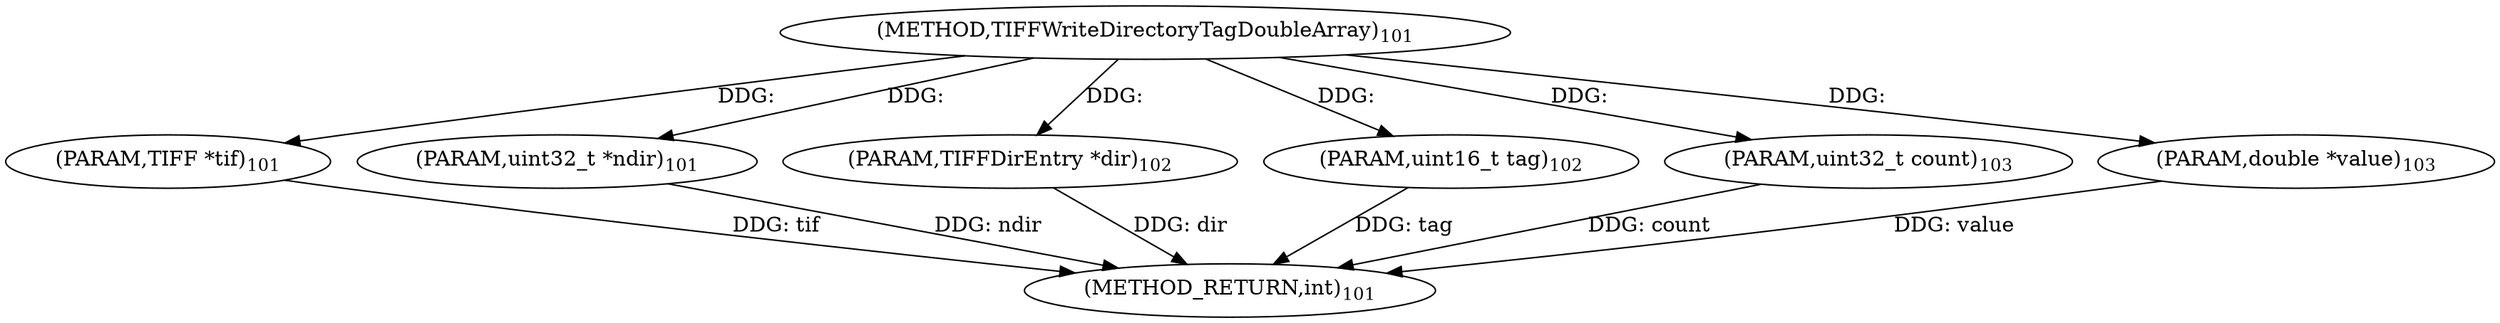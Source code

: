digraph "TIFFWriteDirectoryTagDoubleArray" {  
"64095" [label = <(METHOD,TIFFWriteDirectoryTagDoubleArray)<SUB>101</SUB>> ]
"64102" [label = <(METHOD_RETURN,int)<SUB>101</SUB>> ]
"64096" [label = <(PARAM,TIFF *tif)<SUB>101</SUB>> ]
"64097" [label = <(PARAM,uint32_t *ndir)<SUB>101</SUB>> ]
"64098" [label = <(PARAM,TIFFDirEntry *dir)<SUB>102</SUB>> ]
"64099" [label = <(PARAM,uint16_t tag)<SUB>102</SUB>> ]
"64100" [label = <(PARAM,uint32_t count)<SUB>103</SUB>> ]
"64101" [label = <(PARAM,double *value)<SUB>103</SUB>> ]
  "64096" -> "64102"  [ label = "DDG: tif"] 
  "64097" -> "64102"  [ label = "DDG: ndir"] 
  "64098" -> "64102"  [ label = "DDG: dir"] 
  "64099" -> "64102"  [ label = "DDG: tag"] 
  "64100" -> "64102"  [ label = "DDG: count"] 
  "64101" -> "64102"  [ label = "DDG: value"] 
  "64095" -> "64096"  [ label = "DDG: "] 
  "64095" -> "64097"  [ label = "DDG: "] 
  "64095" -> "64098"  [ label = "DDG: "] 
  "64095" -> "64099"  [ label = "DDG: "] 
  "64095" -> "64100"  [ label = "DDG: "] 
  "64095" -> "64101"  [ label = "DDG: "] 
}
